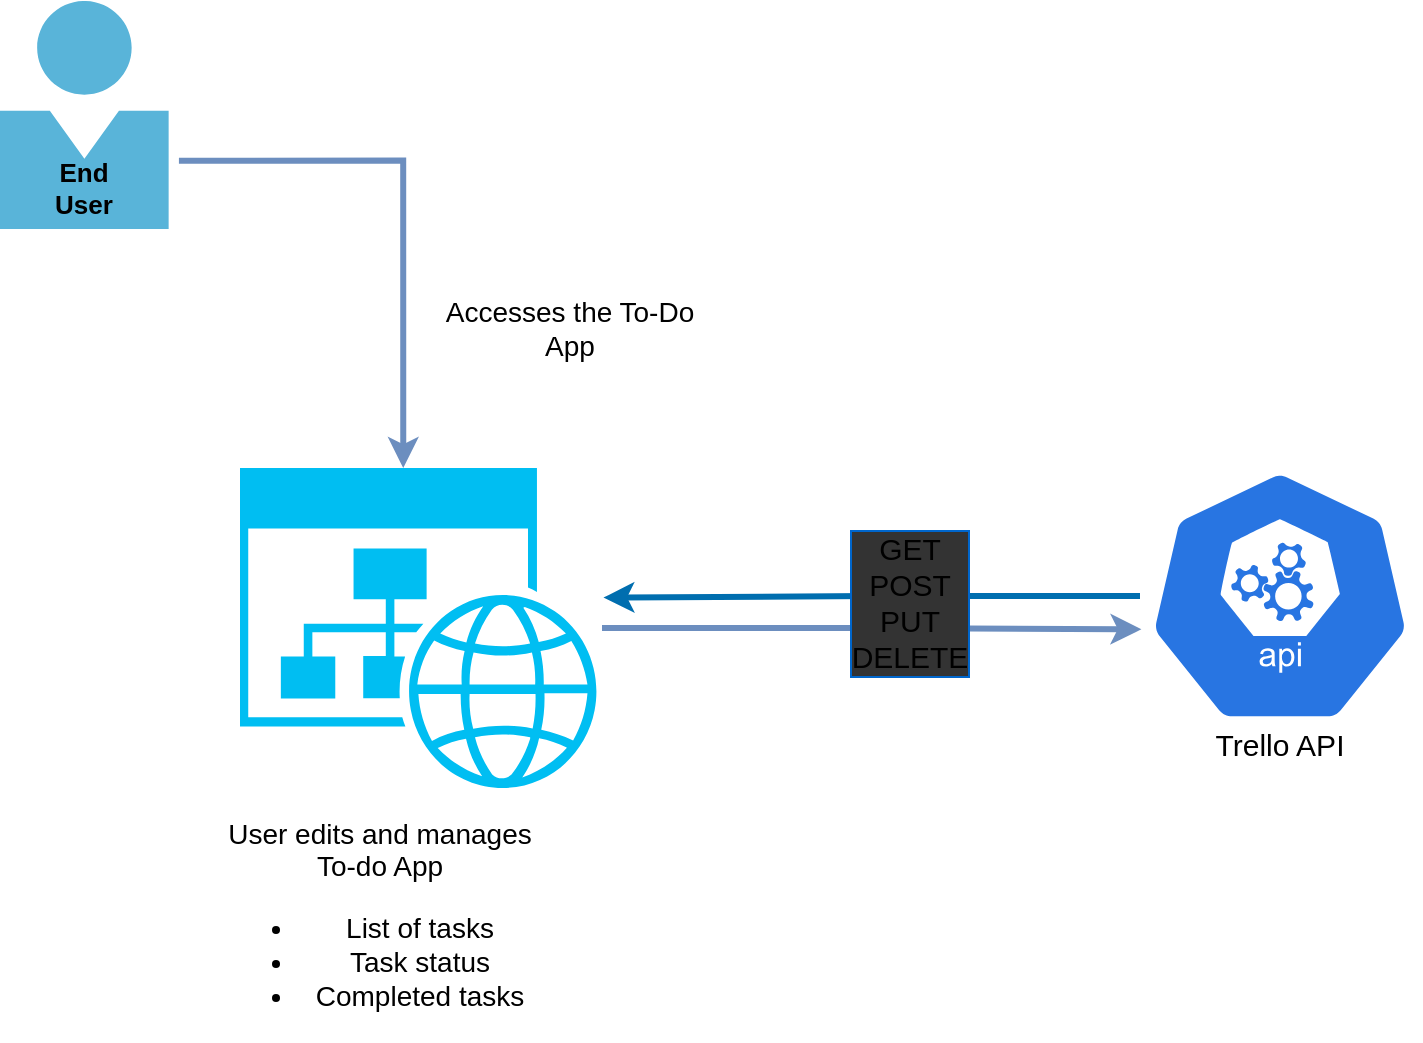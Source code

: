 <mxfile version="14.2.4" type="embed">
    <diagram id="Pa5melqqgkCDVamJrxyY" name="Context">
        <mxGraphModel dx="1045" dy="1182" grid="1" gridSize="10" guides="1" tooltips="1" connect="1" arrows="1" fold="1" page="1" pageScale="1" pageWidth="850" pageHeight="1100" math="0" shadow="0">
            <root>
                <mxCell id="0"/>
                <mxCell id="1" parent="0"/>
                <mxCell id="Nn95fTtBwCOmTKekyxl4-7" style="edgeStyle=orthogonalEdgeStyle;rounded=0;orthogonalLoop=1;jettySize=auto;html=1;entryX=0.451;entryY=0;entryDx=0;entryDy=0;entryPerimeter=0;exitX=1.06;exitY=0.7;exitDx=0;exitDy=0;exitPerimeter=0;fillColor=#dae8fc;strokeColor=#6c8ebf;strokeWidth=3;" parent="1" source="Nn95fTtBwCOmTKekyxl4-1" target="Nn95fTtBwCOmTKekyxl4-3" edge="1">
                    <mxGeometry relative="1" as="geometry"/>
                </mxCell>
                <mxCell id="Nn95fTtBwCOmTKekyxl4-1" value="" style="aspect=fixed;html=1;points=[];align=center;image;fontSize=12;image=img/lib/mscae/Person.svg;" parent="1" vertex="1">
                    <mxGeometry x="110" y="176.49" width="84.4" height="114.05" as="geometry"/>
                </mxCell>
                <mxCell id="Nn95fTtBwCOmTKekyxl4-8" style="edgeStyle=orthogonalEdgeStyle;rounded=0;orthogonalLoop=1;jettySize=auto;html=1;entryX=0.005;entryY=0.63;entryDx=0;entryDy=0;entryPerimeter=0;fillColor=#dae8fc;strokeColor=#6c8ebf;strokeWidth=3;" parent="1" source="Nn95fTtBwCOmTKekyxl4-3" target="Nn95fTtBwCOmTKekyxl4-4" edge="1">
                    <mxGeometry relative="1" as="geometry"/>
                </mxCell>
                <mxCell id="Nn95fTtBwCOmTKekyxl4-3" value="" style="verticalLabelPosition=bottom;html=1;verticalAlign=top;align=center;strokeColor=none;fillColor=#00BEF2;shape=mxgraph.azure.website_generic;pointerEvents=1;" parent="1" vertex="1">
                    <mxGeometry x="230" y="410" width="181" height="160" as="geometry"/>
                </mxCell>
                <mxCell id="Nn95fTtBwCOmTKekyxl4-14" style="edgeStyle=orthogonalEdgeStyle;rounded=0;orthogonalLoop=1;jettySize=auto;html=1;strokeWidth=3;fontSize=15;entryX=1.004;entryY=0.405;entryDx=0;entryDy=0;entryPerimeter=0;fontColor=#0066CC;fillColor=#1ba1e2;strokeColor=#006EAF;" parent="1" source="Nn95fTtBwCOmTKekyxl4-4" target="Nn95fTtBwCOmTKekyxl4-3" edge="1">
                    <mxGeometry relative="1" as="geometry">
                        <mxPoint x="600" y="330" as="targetPoint"/>
                    </mxGeometry>
                </mxCell>
                <mxCell id="Nn95fTtBwCOmTKekyxl4-4" value="" style="html=1;dashed=0;whitespace=wrap;fillColor=#2875E2;strokeColor=#ffffff;points=[[0.005,0.63,0],[0.1,0.2,0],[0.9,0.2,0],[0.5,0,0],[0.995,0.63,0],[0.72,0.99,0],[0.5,1,0],[0.28,0.99,0]];shape=mxgraph.kubernetes.icon;prIcon=api" parent="1" vertex="1">
                    <mxGeometry x="680" y="410" width="140" height="128" as="geometry"/>
                </mxCell>
                <mxCell id="Nn95fTtBwCOmTKekyxl4-9" value="End User" style="text;html=1;strokeColor=none;fillColor=none;align=center;verticalAlign=middle;whiteSpace=wrap;rounded=0;fontSize=13;fontStyle=1" parent="1" vertex="1">
                    <mxGeometry x="132.2" y="260" width="40" height="20" as="geometry"/>
                </mxCell>
                <mxCell id="Nn95fTtBwCOmTKekyxl4-10" value="Accesses the To-Do App" style="text;html=1;strokeColor=none;fillColor=none;align=center;verticalAlign=middle;whiteSpace=wrap;rounded=0;fontSize=14;" parent="1" vertex="1">
                    <mxGeometry x="320" y="330" width="150" height="20" as="geometry"/>
                </mxCell>
                <mxCell id="Nn95fTtBwCOmTKekyxl4-11" value="User edits and manages To-do App&lt;br&gt;&lt;ul&gt;&lt;li&gt;List of tasks&lt;/li&gt;&lt;li&gt;Task status&lt;/li&gt;&lt;li&gt;Completed tasks&lt;/li&gt;&lt;/ul&gt;" style="text;html=1;strokeColor=none;fillColor=none;align=center;verticalAlign=middle;whiteSpace=wrap;rounded=0;fontSize=14;" parent="1" vertex="1">
                    <mxGeometry x="220" y="630" width="160" height="20" as="geometry"/>
                </mxCell>
                <mxCell id="Nn95fTtBwCOmTKekyxl4-12" value="Trello API" style="text;html=1;strokeColor=none;fillColor=none;align=center;verticalAlign=middle;whiteSpace=wrap;rounded=0;fontSize=15;" parent="1" vertex="1">
                    <mxGeometry x="710" y="538" width="80" height="20" as="geometry"/>
                </mxCell>
                <mxCell id="Nn95fTtBwCOmTKekyxl4-13" value="GET&lt;br&gt;POST&lt;br&gt;PUT&lt;br&gt;DELETE" style="text;html=1;align=center;verticalAlign=middle;whiteSpace=wrap;rounded=0;fontSize=15;labelBorderColor=#0066CC;labelBackgroundColor=#333333;spacingTop=4;strokeWidth=3;" parent="1" vertex="1">
                    <mxGeometry x="530" y="460" width="70" height="30" as="geometry"/>
                </mxCell>
            </root>
        </mxGraphModel>
    </diagram>
</mxfile>